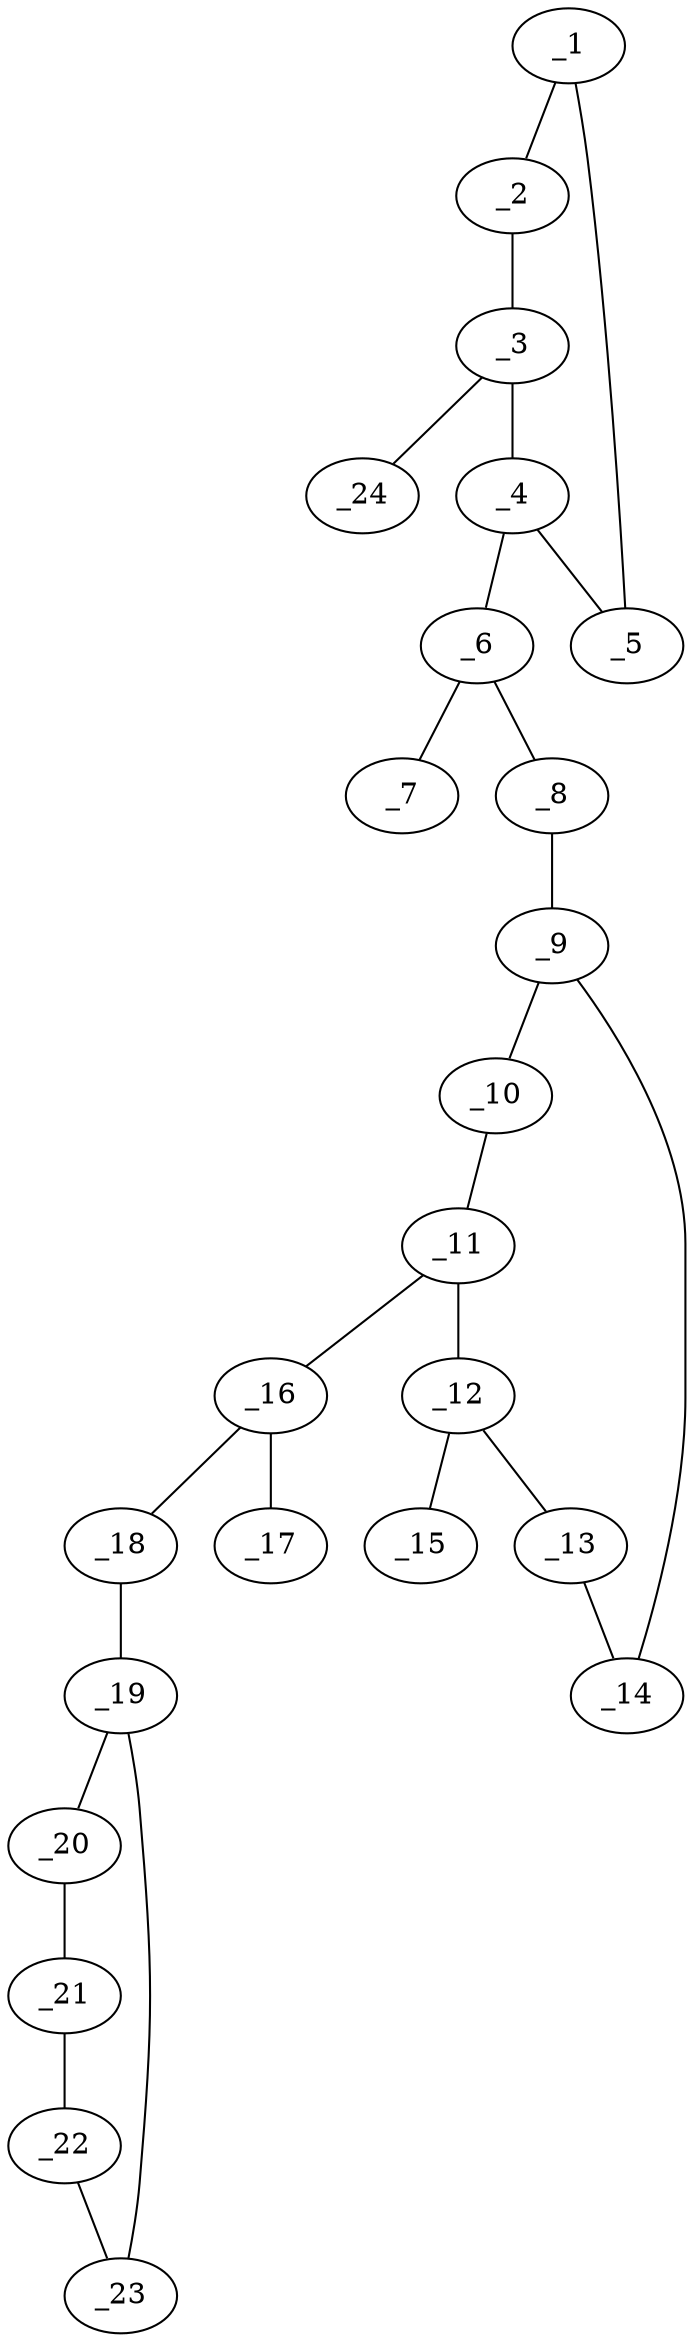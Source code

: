 graph molid641635 {
	_1	 [charge=0,
		chem=1,
		symbol="C  ",
		x="7.4128",
		y="-4.3706"];
	_2	 [charge=0,
		chem=2,
		symbol="O  ",
		x="7.9128",
		y="-3.5046"];
	_1 -- _2	 [valence=1];
	_5	 [charge=0,
		chem=1,
		symbol="C  ",
		x="6.4346",
		y="-4.1627"];
	_1 -- _5	 [valence=2];
	_3	 [charge=0,
		chem=1,
		symbol="C  ",
		x="7.2437",
		y="-2.7615"];
	_2 -- _3	 [valence=1];
	_4	 [charge=0,
		chem=1,
		symbol="C  ",
		x="6.3301",
		y="-3.1682"];
	_3 -- _4	 [valence=2];
	_24	 [charge=0,
		chem=1,
		symbol="C  ",
		x="7.4516",
		y="-1.7833"];
	_3 -- _24	 [valence=1];
	_4 -- _5	 [valence=1];
	_6	 [charge=0,
		chem=1,
		symbol="C  ",
		x="5.4641",
		y="-2.6682"];
	_4 -- _6	 [valence=1];
	_7	 [charge=0,
		chem=5,
		symbol="S  ",
		x="4.5981",
		y="-3.1682"];
	_6 -- _7	 [valence=2];
	_8	 [charge=0,
		chem=4,
		symbol="N  ",
		x="5.4641",
		y="-1.6682"];
	_6 -- _8	 [valence=1];
	_9	 [charge=0,
		chem=1,
		symbol="C  ",
		x="4.5981",
		y="-1.1682"];
	_8 -- _9	 [valence=1];
	_10	 [charge=0,
		chem=1,
		symbol="C  ",
		x="4.5981",
		y="-0.1682"];
	_9 -- _10	 [valence=1];
	_14	 [charge=0,
		chem=1,
		symbol="C  ",
		x="3.732",
		y="-1.6682"];
	_9 -- _14	 [valence=2];
	_11	 [charge=0,
		chem=1,
		symbol="C  ",
		x="3.7321",
		y="0.3318"];
	_10 -- _11	 [valence=2];
	_12	 [charge=0,
		chem=1,
		symbol="C  ",
		x="2.866",
		y="-0.1682"];
	_11 -- _12	 [valence=1];
	_16	 [charge=0,
		chem=1,
		symbol="C  ",
		x="3.7321",
		y="1.3318"];
	_11 -- _16	 [valence=1];
	_13	 [charge=0,
		chem=1,
		symbol="C  ",
		x="2.866",
		y="-1.1682"];
	_12 -- _13	 [valence=2];
	_15	 [charge=0,
		chem=7,
		symbol="Cl ",
		x=2,
		y="0.3318"];
	_12 -- _15	 [valence=1];
	_13 -- _14	 [valence=1];
	_17	 [charge=0,
		chem=2,
		symbol="O  ",
		x="2.866",
		y="1.8318"];
	_16 -- _17	 [valence=2];
	_18	 [charge=0,
		chem=2,
		symbol="O  ",
		x="4.5981",
		y="1.8318"];
	_16 -- _18	 [valence=1];
	_19	 [charge=0,
		chem=1,
		symbol="C  ",
		x="4.5981",
		y="2.8318"];
	_18 -- _19	 [valence=1];
	_20	 [charge=0,
		chem=1,
		symbol="C  ",
		x="3.7891",
		y="3.4196"];
	_19 -- _20	 [valence=1];
	_23	 [charge=0,
		chem=1,
		symbol="C  ",
		x="5.4071",
		y="3.4196"];
	_19 -- _23	 [valence=1];
	_21	 [charge=0,
		chem=1,
		symbol="C  ",
		x="4.0981",
		y="4.3706"];
	_20 -- _21	 [valence=1];
	_22	 [charge=0,
		chem=1,
		symbol="C  ",
		x="5.0981",
		y="4.3706"];
	_21 -- _22	 [valence=1];
	_22 -- _23	 [valence=1];
}
